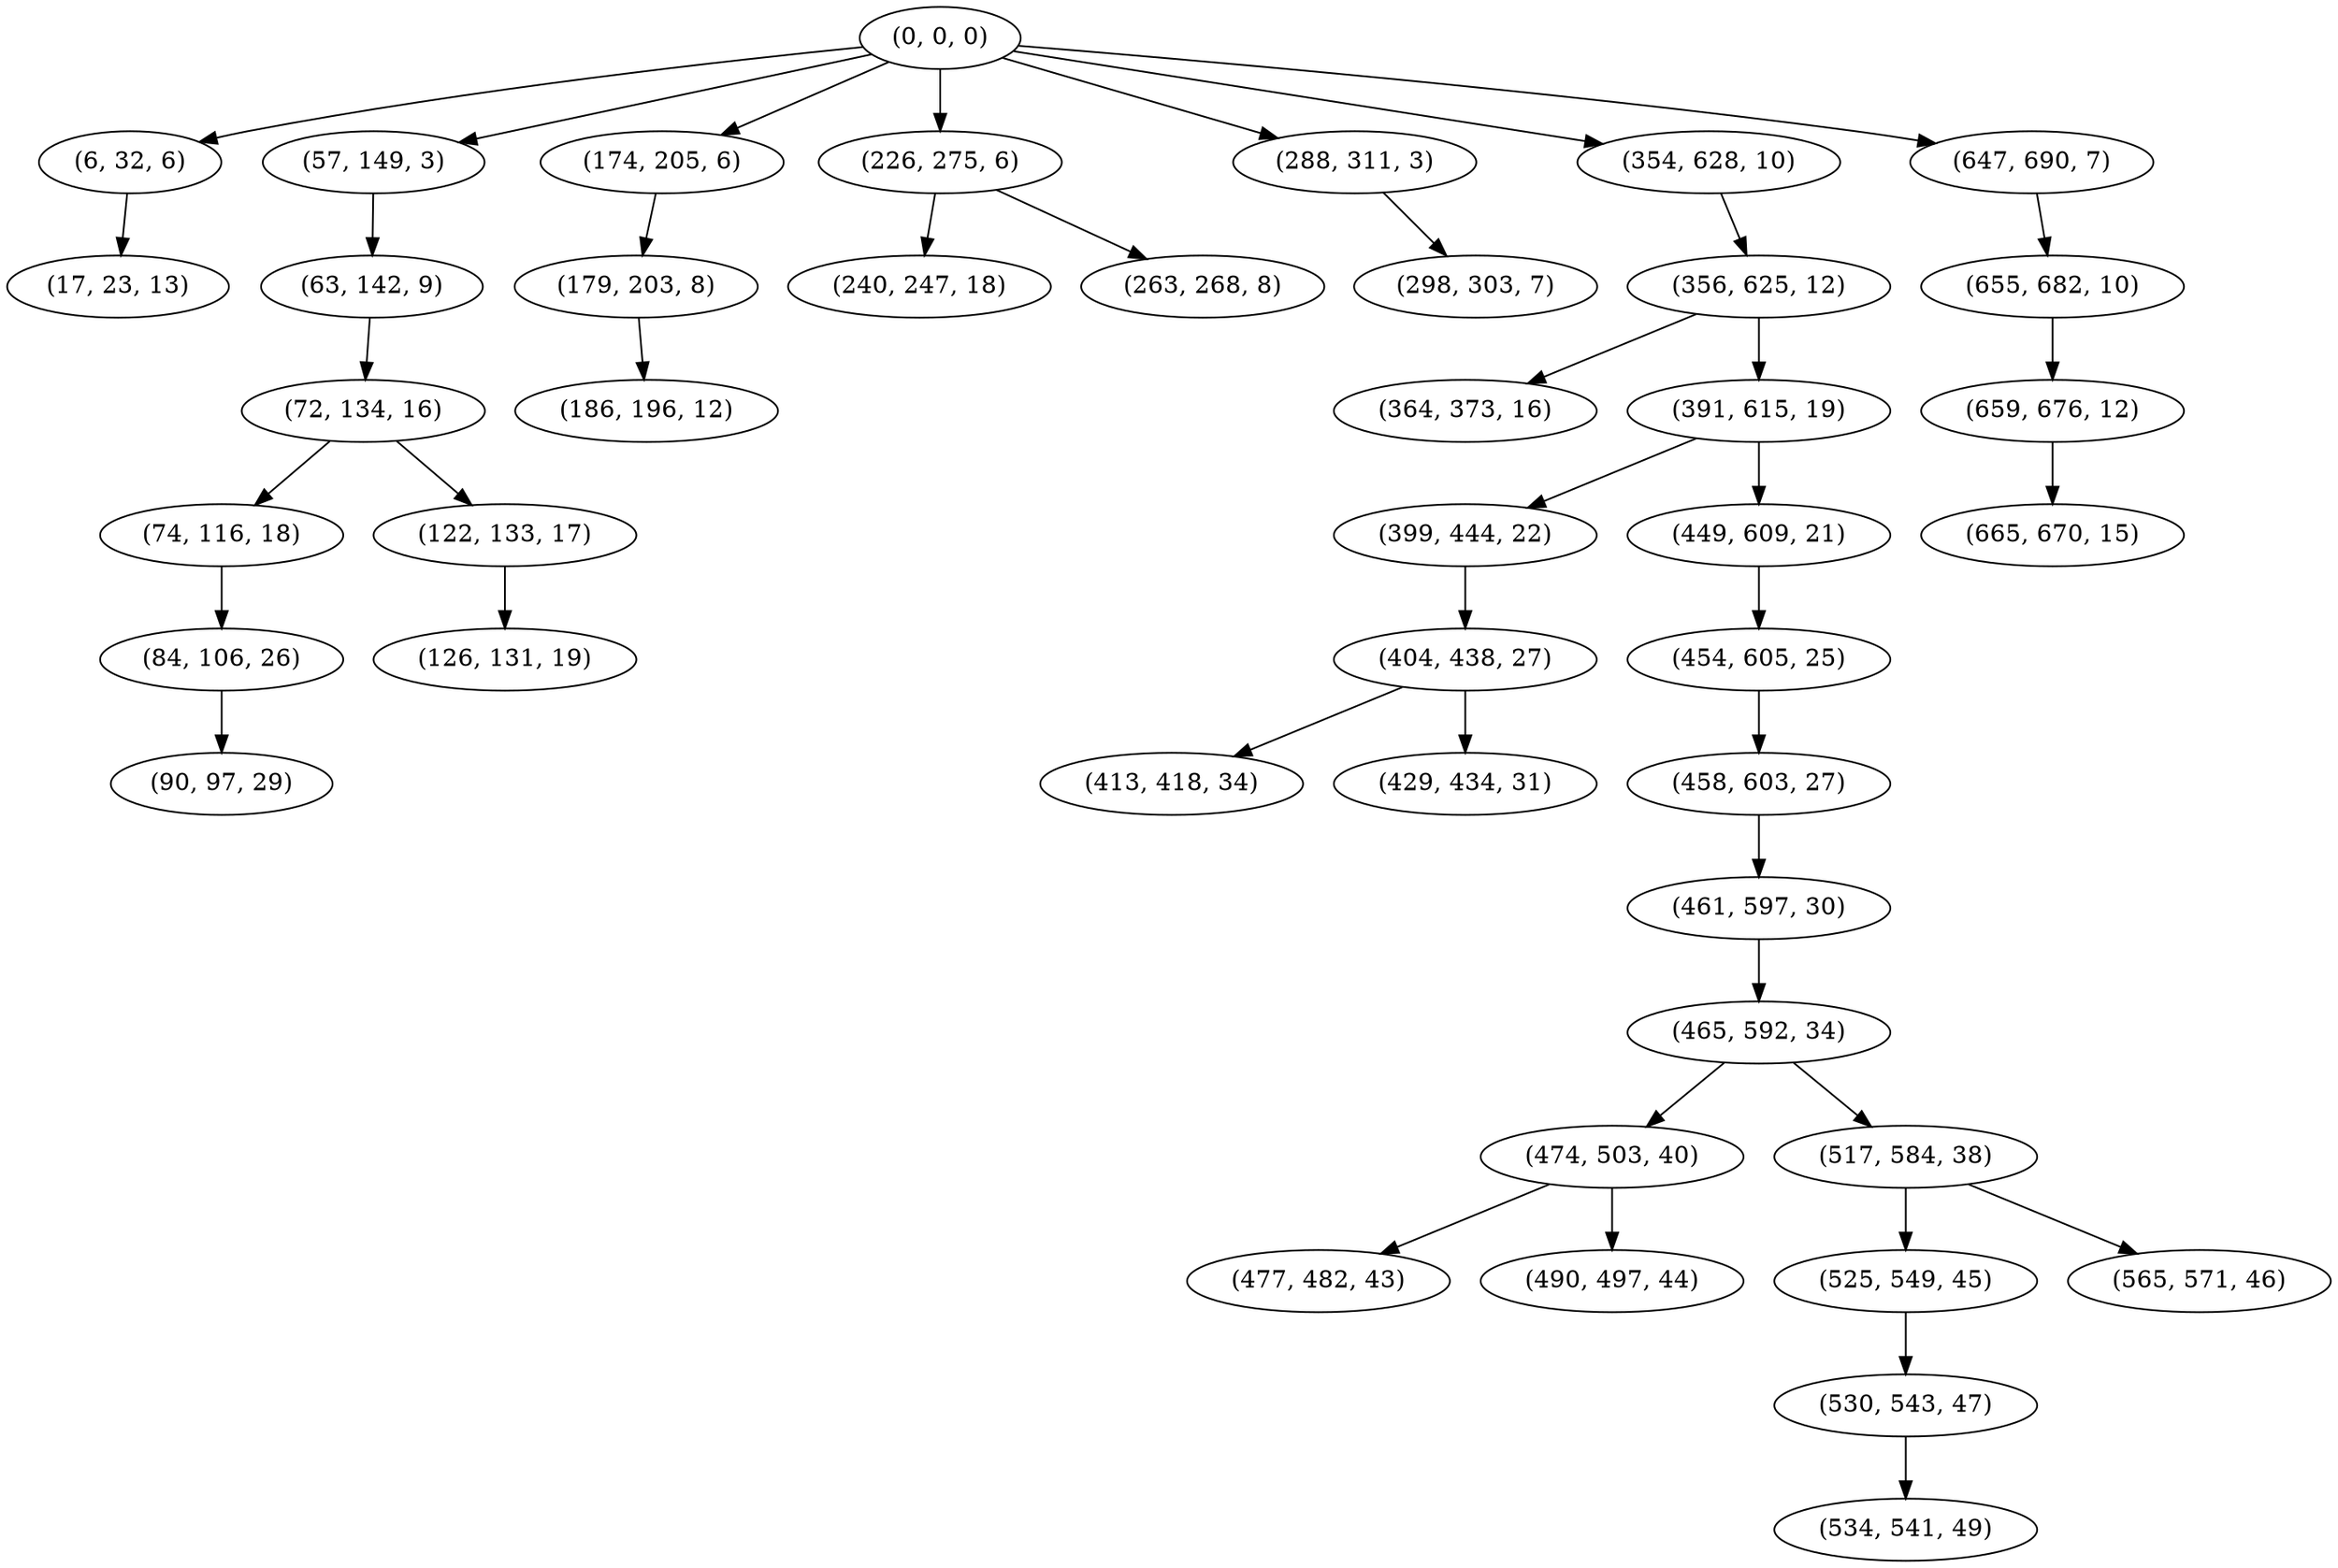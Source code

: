 digraph tree {
    "(0, 0, 0)";
    "(6, 32, 6)";
    "(17, 23, 13)";
    "(57, 149, 3)";
    "(63, 142, 9)";
    "(72, 134, 16)";
    "(74, 116, 18)";
    "(84, 106, 26)";
    "(90, 97, 29)";
    "(122, 133, 17)";
    "(126, 131, 19)";
    "(174, 205, 6)";
    "(179, 203, 8)";
    "(186, 196, 12)";
    "(226, 275, 6)";
    "(240, 247, 18)";
    "(263, 268, 8)";
    "(288, 311, 3)";
    "(298, 303, 7)";
    "(354, 628, 10)";
    "(356, 625, 12)";
    "(364, 373, 16)";
    "(391, 615, 19)";
    "(399, 444, 22)";
    "(404, 438, 27)";
    "(413, 418, 34)";
    "(429, 434, 31)";
    "(449, 609, 21)";
    "(454, 605, 25)";
    "(458, 603, 27)";
    "(461, 597, 30)";
    "(465, 592, 34)";
    "(474, 503, 40)";
    "(477, 482, 43)";
    "(490, 497, 44)";
    "(517, 584, 38)";
    "(525, 549, 45)";
    "(530, 543, 47)";
    "(534, 541, 49)";
    "(565, 571, 46)";
    "(647, 690, 7)";
    "(655, 682, 10)";
    "(659, 676, 12)";
    "(665, 670, 15)";
    "(0, 0, 0)" -> "(6, 32, 6)";
    "(0, 0, 0)" -> "(57, 149, 3)";
    "(0, 0, 0)" -> "(174, 205, 6)";
    "(0, 0, 0)" -> "(226, 275, 6)";
    "(0, 0, 0)" -> "(288, 311, 3)";
    "(0, 0, 0)" -> "(354, 628, 10)";
    "(0, 0, 0)" -> "(647, 690, 7)";
    "(6, 32, 6)" -> "(17, 23, 13)";
    "(57, 149, 3)" -> "(63, 142, 9)";
    "(63, 142, 9)" -> "(72, 134, 16)";
    "(72, 134, 16)" -> "(74, 116, 18)";
    "(72, 134, 16)" -> "(122, 133, 17)";
    "(74, 116, 18)" -> "(84, 106, 26)";
    "(84, 106, 26)" -> "(90, 97, 29)";
    "(122, 133, 17)" -> "(126, 131, 19)";
    "(174, 205, 6)" -> "(179, 203, 8)";
    "(179, 203, 8)" -> "(186, 196, 12)";
    "(226, 275, 6)" -> "(240, 247, 18)";
    "(226, 275, 6)" -> "(263, 268, 8)";
    "(288, 311, 3)" -> "(298, 303, 7)";
    "(354, 628, 10)" -> "(356, 625, 12)";
    "(356, 625, 12)" -> "(364, 373, 16)";
    "(356, 625, 12)" -> "(391, 615, 19)";
    "(391, 615, 19)" -> "(399, 444, 22)";
    "(391, 615, 19)" -> "(449, 609, 21)";
    "(399, 444, 22)" -> "(404, 438, 27)";
    "(404, 438, 27)" -> "(413, 418, 34)";
    "(404, 438, 27)" -> "(429, 434, 31)";
    "(449, 609, 21)" -> "(454, 605, 25)";
    "(454, 605, 25)" -> "(458, 603, 27)";
    "(458, 603, 27)" -> "(461, 597, 30)";
    "(461, 597, 30)" -> "(465, 592, 34)";
    "(465, 592, 34)" -> "(474, 503, 40)";
    "(465, 592, 34)" -> "(517, 584, 38)";
    "(474, 503, 40)" -> "(477, 482, 43)";
    "(474, 503, 40)" -> "(490, 497, 44)";
    "(517, 584, 38)" -> "(525, 549, 45)";
    "(517, 584, 38)" -> "(565, 571, 46)";
    "(525, 549, 45)" -> "(530, 543, 47)";
    "(530, 543, 47)" -> "(534, 541, 49)";
    "(647, 690, 7)" -> "(655, 682, 10)";
    "(655, 682, 10)" -> "(659, 676, 12)";
    "(659, 676, 12)" -> "(665, 670, 15)";
}
